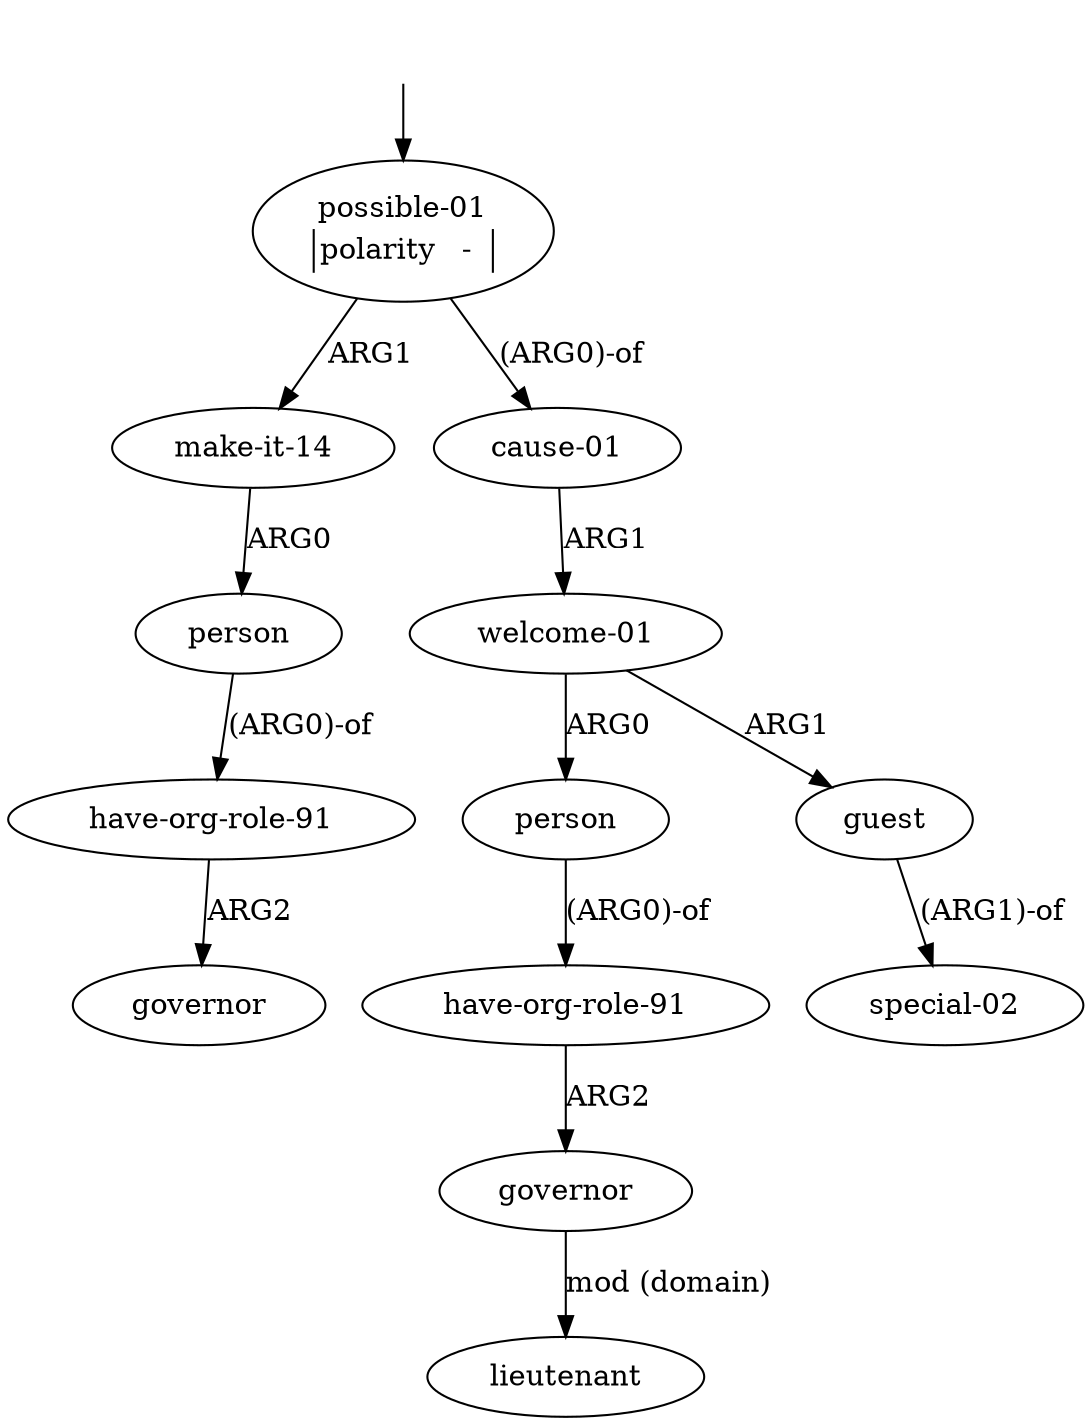 digraph "20010010" {
  top [ style=invis ];
  top -> 0;
  0 [ label=<<table align="center" border="0" cellspacing="0"><tr><td colspan="2">possible-01</td></tr><tr><td sides="l" border="1" align="left">polarity</td><td sides="r" border="1" align="left">-</td></tr></table>> ];
  1 [ label=<<table align="center" border="0" cellspacing="0"><tr><td colspan="2">make-it-14</td></tr></table>> ];
  2 [ label=<<table align="center" border="0" cellspacing="0"><tr><td colspan="2">person</td></tr></table>> ];
  3 [ label=<<table align="center" border="0" cellspacing="0"><tr><td colspan="2">have-org-role-91</td></tr></table>> ];
  4 [ label=<<table align="center" border="0" cellspacing="0"><tr><td colspan="2">governor</td></tr></table>> ];
  5 [ label=<<table align="center" border="0" cellspacing="0"><tr><td colspan="2">cause-01</td></tr></table>> ];
  6 [ label=<<table align="center" border="0" cellspacing="0"><tr><td colspan="2">welcome-01</td></tr></table>> ];
  7 [ label=<<table align="center" border="0" cellspacing="0"><tr><td colspan="2">person</td></tr></table>> ];
  8 [ label=<<table align="center" border="0" cellspacing="0"><tr><td colspan="2">have-org-role-91</td></tr></table>> ];
  9 [ label=<<table align="center" border="0" cellspacing="0"><tr><td colspan="2">governor</td></tr></table>> ];
  10 [ label=<<table align="center" border="0" cellspacing="0"><tr><td colspan="2">lieutenant</td></tr></table>> ];
  11 [ label=<<table align="center" border="0" cellspacing="0"><tr><td colspan="2">guest</td></tr></table>> ];
  12 [ label=<<table align="center" border="0" cellspacing="0"><tr><td colspan="2">special-02</td></tr></table>> ];
  6 -> 7 [ label="ARG0" ];
  0 -> 1 [ label="ARG1" ];
  8 -> 9 [ label="ARG2" ];
  1 -> 2 [ label="ARG0" ];
  9 -> 10 [ label="mod (domain)" ];
  5 -> 6 [ label="ARG1" ];
  6 -> 11 [ label="ARG1" ];
  11 -> 12 [ label="(ARG1)-of" ];
  0 -> 5 [ label="(ARG0)-of" ];
  3 -> 4 [ label="ARG2" ];
  7 -> 8 [ label="(ARG0)-of" ];
  2 -> 3 [ label="(ARG0)-of" ];
}

